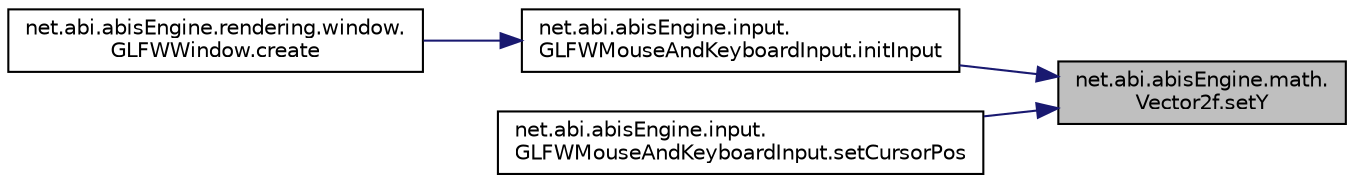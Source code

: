 digraph "net.abi.abisEngine.math.Vector2f.setY"
{
 // LATEX_PDF_SIZE
  edge [fontname="Helvetica",fontsize="10",labelfontname="Helvetica",labelfontsize="10"];
  node [fontname="Helvetica",fontsize="10",shape=record];
  rankdir="RL";
  Node1 [label="net.abi.abisEngine.math.\lVector2f.setY",height=0.2,width=0.4,color="black", fillcolor="grey75", style="filled", fontcolor="black",tooltip=" "];
  Node1 -> Node2 [dir="back",color="midnightblue",fontsize="10",style="solid",fontname="Helvetica"];
  Node2 [label="net.abi.abisEngine.input.\lGLFWMouseAndKeyboardInput.initInput",height=0.2,width=0.4,color="black", fillcolor="white", style="filled",URL="$d8/d8a/classnet_1_1abi_1_1abis_engine_1_1input_1_1_g_l_f_w_mouse_and_keyboard_input.html#a6dc92e1685515b1ff377cb2ab35afe19",tooltip=" "];
  Node2 -> Node3 [dir="back",color="midnightblue",fontsize="10",style="solid",fontname="Helvetica"];
  Node3 [label="net.abi.abisEngine.rendering.window.\lGLFWWindow.create",height=0.2,width=0.4,color="black", fillcolor="white", style="filled",URL="$d9/d77/classnet_1_1abi_1_1abis_engine_1_1rendering_1_1window_1_1_g_l_f_w_window.html#ac8b121e0d105fb1a032fc6998fb92b79",tooltip=" "];
  Node1 -> Node4 [dir="back",color="midnightblue",fontsize="10",style="solid",fontname="Helvetica"];
  Node4 [label="net.abi.abisEngine.input.\lGLFWMouseAndKeyboardInput.setCursorPos",height=0.2,width=0.4,color="black", fillcolor="white", style="filled",URL="$d8/d8a/classnet_1_1abi_1_1abis_engine_1_1input_1_1_g_l_f_w_mouse_and_keyboard_input.html#a4b81036b20611134ce8fa9ca2dc5d6dc",tooltip=" "];
}
